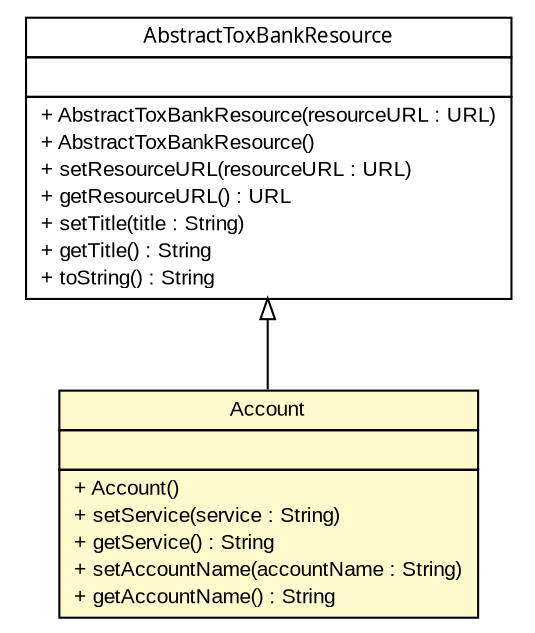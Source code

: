 #!/usr/local/bin/dot
#
# Class diagram 
# Generated by UmlGraph version 4.6 (http://www.spinellis.gr/sw/umlgraph)
#

digraph G {
	edge [fontname="arial",fontsize=10,labelfontname="arial",labelfontsize=10];
	node [fontname="arial",fontsize=10,shape=plaintext];
	// net.toxbank.client.resource.Account
	c965 [label=<<table border="0" cellborder="1" cellspacing="0" cellpadding="2" port="p" bgcolor="lemonChiffon" href="./Account.html">
		<tr><td><table border="0" cellspacing="0" cellpadding="1">
			<tr><td> Account </td></tr>
		</table></td></tr>
		<tr><td><table border="0" cellspacing="0" cellpadding="1">
			<tr><td align="left">  </td></tr>
		</table></td></tr>
		<tr><td><table border="0" cellspacing="0" cellpadding="1">
			<tr><td align="left"> + Account() </td></tr>
			<tr><td align="left"> + setService(service : String) </td></tr>
			<tr><td align="left"> + getService() : String </td></tr>
			<tr><td align="left"> + setAccountName(accountName : String) </td></tr>
			<tr><td align="left"> + getAccountName() : String </td></tr>
		</table></td></tr>
		</table>>, fontname="arial", fontcolor="black", fontsize=10.0];
	// net.toxbank.client.resource.AbstractToxBankResource
	c966 [label=<<table border="0" cellborder="1" cellspacing="0" cellpadding="2" port="p" href="./AbstractToxBankResource.html">
		<tr><td><table border="0" cellspacing="0" cellpadding="1">
			<tr><td><font face="ariali"> AbstractToxBankResource </font></td></tr>
		</table></td></tr>
		<tr><td><table border="0" cellspacing="0" cellpadding="1">
			<tr><td align="left">  </td></tr>
		</table></td></tr>
		<tr><td><table border="0" cellspacing="0" cellpadding="1">
			<tr><td align="left"> + AbstractToxBankResource(resourceURL : URL) </td></tr>
			<tr><td align="left"> + AbstractToxBankResource() </td></tr>
			<tr><td align="left"> + setResourceURL(resourceURL : URL) </td></tr>
			<tr><td align="left"> + getResourceURL() : URL </td></tr>
			<tr><td align="left"> + setTitle(title : String) </td></tr>
			<tr><td align="left"> + getTitle() : String </td></tr>
			<tr><td align="left"> + toString() : String </td></tr>
		</table></td></tr>
		</table>>, fontname="arial", fontcolor="black", fontsize=10.0];
	//net.toxbank.client.resource.Account extends net.toxbank.client.resource.AbstractToxBankResource
	c966:p -> c965:p [dir=back,arrowtail=empty];
}

